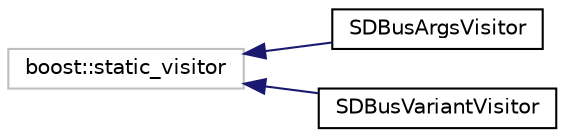 digraph "Graphical Class Hierarchy"
{
 // LATEX_PDF_SIZE
  edge [fontname="Helvetica",fontsize="10",labelfontname="Helvetica",labelfontsize="10"];
  node [fontname="Helvetica",fontsize="10",shape=record];
  rankdir="LR";
  Node192 [label="boost::static_visitor",height=0.2,width=0.4,color="grey75", fillcolor="white", style="filled",tooltip=" "];
  Node192 -> Node0 [dir="back",color="midnightblue",fontsize="10",style="solid",fontname="Helvetica"];
  Node0 [label="SDBusArgsVisitor",height=0.2,width=0.4,color="black", fillcolor="white", style="filled",URL="$classSDBusArgsVisitor.html",tooltip=" "];
  Node192 -> Node194 [dir="back",color="midnightblue",fontsize="10",style="solid",fontname="Helvetica"];
  Node194 [label="SDBusVariantVisitor",height=0.2,width=0.4,color="black", fillcolor="white", style="filled",URL="$classSDBusVariantVisitor.html",tooltip="Object used to marshall DictDataType types into dbus variant containers."];
}
